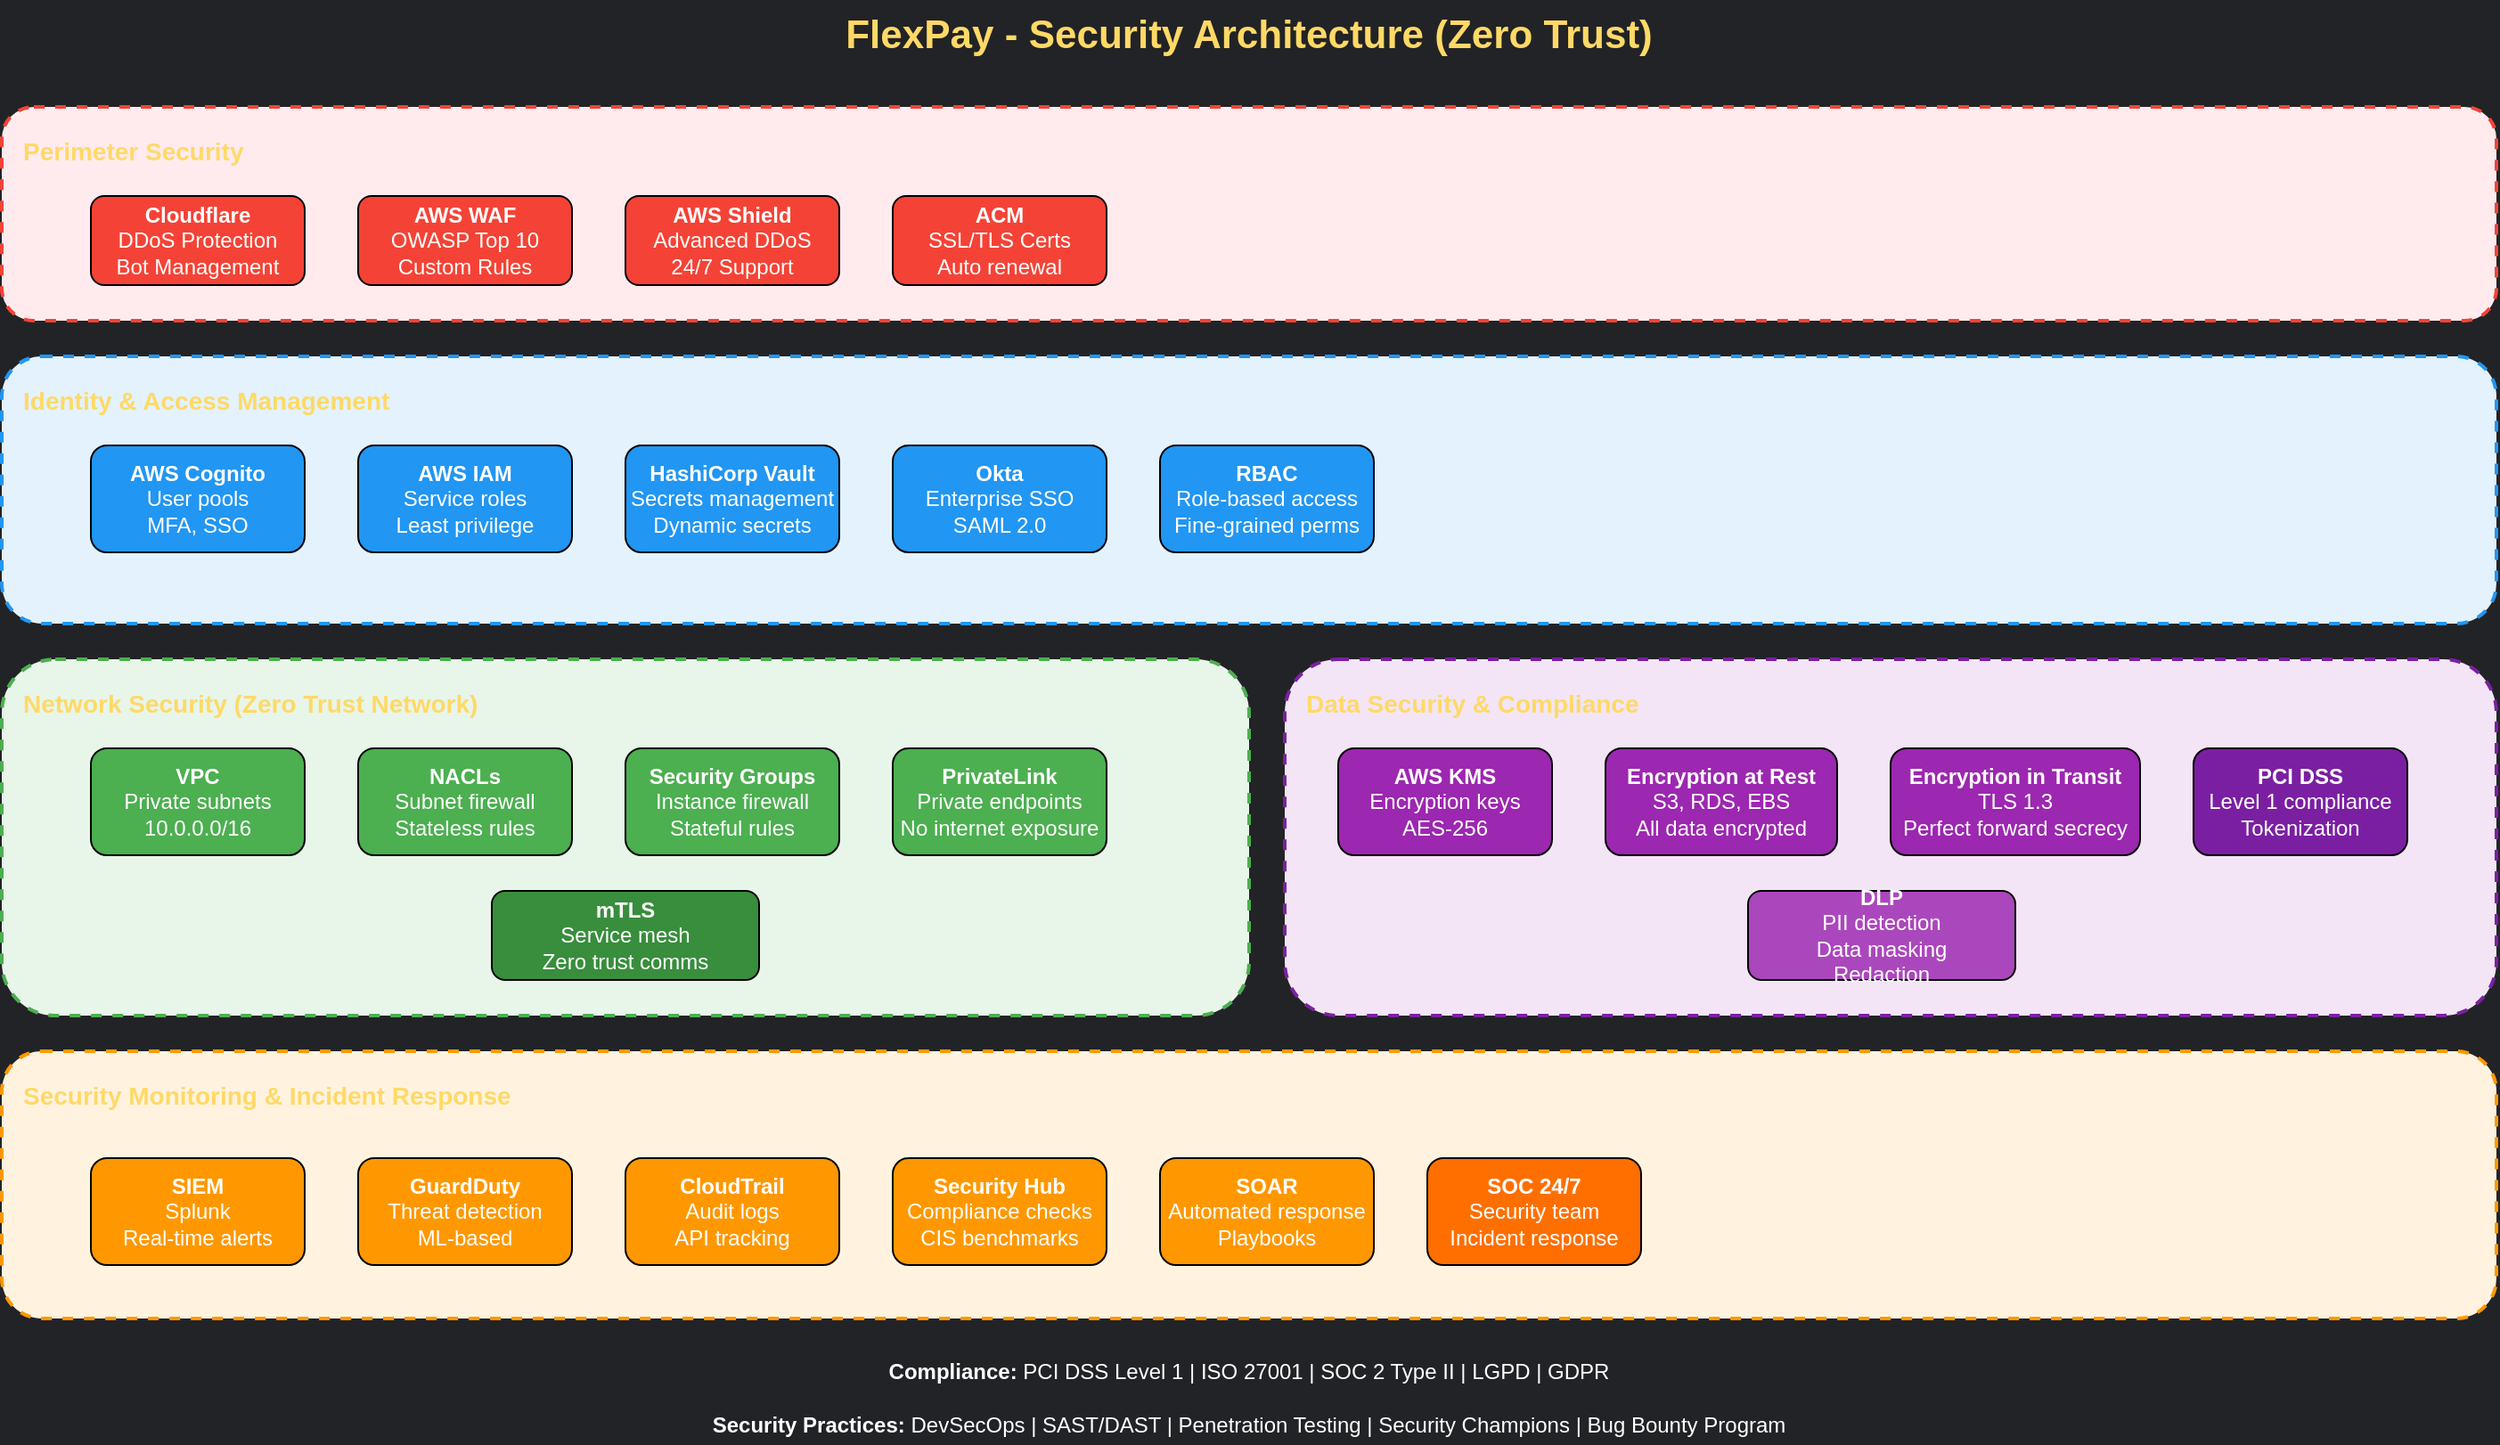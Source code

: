 <mxfile version="24.7.17" type="device">
  <diagram name="Security-Architecture" id="security_architecture">
    <mxGraphModel dx="1600" dy="900" grid="0" gridSize="10" guides="1" tooltips="1" connect="1" arrows="1" fold="1" page="1" pageScale="1" pageWidth="1600" pageHeight="1200" background="light-dark(#222326, #121212)" math="0" shadow="0">
      <root>
        <mxCell id="0" />
        <mxCell id="1" parent="0" />

        <!-- Title -->
        <mxCell id="title" value="FlexPay - Security Architecture (Zero Trust)" style="text;html=1;strokeColor=none;fillColor=none;align=center;verticalAlign=middle;whiteSpace=wrap;rounded=0;fontSize=22;fontStyle=1;sketch=1;curveFitting=1;jiggle=2;fontColor=#FFD966;" vertex="1" parent="1">
          <mxGeometry x="500" y="20" width="600" height="40" as="geometry" />
        </mxCell>

        <!-- Perimeter Security -->
        <mxCell id="perimeter_layer" value="" style="rounded=1;whiteSpace=wrap;html=1;fillColor=#ffebee;strokeColor=#f44336;strokeWidth=2;dashed=1;" vertex="1" parent="1">
          <mxGeometry x="100" y="80" width="1400" height="120" as="geometry" />
        </mxCell>

        <mxCell id="perimeter_label" value="&lt;b&gt;Perimeter Security&lt;/b&gt;" style="text;html=1;strokeColor=none;fillColor=none;align=left;verticalAlign=top;whiteSpace=wrap;rounded=0;fontSize=14;fontStyle=1;fontColor=#FFD966;" vertex="1" parent="1">
          <mxGeometry x="110" y="90" width="200" height="20" as="geometry" />
        </mxCell>

        <mxCell id="cloudflare" value="&lt;b&gt;Cloudflare&lt;/b&gt;&lt;br/&gt;DDoS Protection&lt;br/&gt;Bot Management" style="rounded=1;whiteSpace=wrap;html=1;fillColor=#f44336;fontColor=#ffffff;align=center;" vertex="1" parent="1">
          <mxGeometry x="150" y="130" width="120" height="50" as="geometry" />
        </mxCell>

        <mxCell id="waf" value="&lt;b&gt;AWS WAF&lt;/b&gt;&lt;br/&gt;OWASP Top 10&lt;br/&gt;Custom Rules" style="rounded=1;whiteSpace=wrap;html=1;fillColor=#f44336;fontColor=#ffffff;align=center;" vertex="1" parent="1">
          <mxGeometry x="300" y="130" width="120" height="50" as="geometry" />
        </mxCell>

        <mxCell id="shield" value="&lt;b&gt;AWS Shield&lt;/b&gt;&lt;br/&gt;Advanced DDoS&lt;br/&gt;24/7 Support" style="rounded=1;whiteSpace=wrap;html=1;fillColor=#f44336;fontColor=#ffffff;align=center;" vertex="1" parent="1">
          <mxGeometry x="450" y="130" width="120" height="50" as="geometry" />
        </mxCell>

        <mxCell id="acm" value="&lt;b&gt;ACM&lt;/b&gt;&lt;br/&gt;SSL/TLS Certs&lt;br/&gt;Auto renewal" style="rounded=1;whiteSpace=wrap;html=1;fillColor=#f44336;fontColor=#ffffff;align=center;" vertex="1" parent="1">
          <mxGeometry x="600" y="130" width="120" height="50" as="geometry" />
        </mxCell>

        <!-- Identity & Access -->
        <mxCell id="identity_layer" value="" style="rounded=1;whiteSpace=wrap;html=1;fillColor=#e3f2fd;strokeColor=#2196f3;strokeWidth=2;dashed=1;" vertex="1" parent="1">
          <mxGeometry x="100" y="220" width="1400" height="150" as="geometry" />
        </mxCell>

        <mxCell id="identity_label" value="&lt;b&gt;Identity &amp; Access Management&lt;/b&gt;" style="text;html=1;strokeColor=none;fillColor=none;align=left;verticalAlign=top;whiteSpace=wrap;rounded=0;fontSize=14;fontStyle=1;fontColor=#FFD966;" vertex="1" parent="1">
          <mxGeometry x="110" y="230" width="300" height="20" as="geometry" />
        </mxCell>

        <mxCell id="cognito" value="&lt;b&gt;AWS Cognito&lt;/b&gt;&lt;br/&gt;User pools&lt;br/&gt;MFA, SSO" style="rounded=1;whiteSpace=wrap;html=1;fillColor=#2196f3;fontColor=#ffffff;align=center;" vertex="1" parent="1">
          <mxGeometry x="150" y="270" width="120" height="60" as="geometry" />
        </mxCell>

        <mxCell id="iam" value="&lt;b&gt;AWS IAM&lt;/b&gt;&lt;br/&gt;Service roles&lt;br/&gt;Least privilege" style="rounded=1;whiteSpace=wrap;html=1;fillColor=#2196f3;fontColor=#ffffff;align=center;" vertex="1" parent="1">
          <mxGeometry x="300" y="270" width="120" height="60" as="geometry" />
        </mxCell>

        <mxCell id="vault" value="&lt;b&gt;HashiCorp Vault&lt;/b&gt;&lt;br/&gt;Secrets management&lt;br/&gt;Dynamic secrets" style="rounded=1;whiteSpace=wrap;html=1;fillColor=#2196f3;fontColor=#ffffff;align=center;" vertex="1" parent="1">
          <mxGeometry x="450" y="270" width="120" height="60" as="geometry" />
        </mxCell>

        <mxCell id="okta" value="&lt;b&gt;Okta&lt;/b&gt;&lt;br/&gt;Enterprise SSO&lt;br/&gt;SAML 2.0" style="rounded=1;whiteSpace=wrap;html=1;fillColor=#2196f3;fontColor=#ffffff;align=center;" vertex="1" parent="1">
          <mxGeometry x="600" y="270" width="120" height="60" as="geometry" />
        </mxCell>

        <mxCell id="rbac" value="&lt;b&gt;RBAC&lt;/b&gt;&lt;br/&gt;Role-based access&lt;br/&gt;Fine-grained perms" style="rounded=1;whiteSpace=wrap;html=1;fillColor=#2196f3;fontColor=#ffffff;align=center;" vertex="1" parent="1">
          <mxGeometry x="750" y="270" width="120" height="60" as="geometry" />
        </mxCell>

        <!-- Network Security -->
        <mxCell id="network_layer" value="" style="rounded=1;whiteSpace=wrap;html=1;fillColor=#e8f5e9;strokeColor=#4caf50;strokeWidth=2;dashed=1;" vertex="1" parent="1">
          <mxGeometry x="100" y="390" width="700" height="200" as="geometry" />
        </mxCell>

        <mxCell id="network_label" value="&lt;b&gt;Network Security (Zero Trust Network)&lt;/b&gt;" style="text;html=1;strokeColor=none;fillColor=none;align=left;verticalAlign=top;whiteSpace=wrap;rounded=0;fontSize=14;fontStyle=1;fontColor=#FFD966;" vertex="1" parent="1">
          <mxGeometry x="110" y="400" width="350" height="20" as="geometry" />
        </mxCell>

        <mxCell id="vpc" value="&lt;b&gt;VPC&lt;/b&gt;&lt;br/&gt;Private subnets&lt;br/&gt;10.0.0.0/16" style="rounded=1;whiteSpace=wrap;html=1;fillColor=#4caf50;fontColor=#ffffff;align=center;" vertex="1" parent="1">
          <mxGeometry x="150" y="440" width="120" height="60" as="geometry" />
        </mxCell>

        <mxCell id="nacl" value="&lt;b&gt;NACLs&lt;/b&gt;&lt;br/&gt;Subnet firewall&lt;br/&gt;Stateless rules" style="rounded=1;whiteSpace=wrap;html=1;fillColor=#4caf50;fontColor=#ffffff;align=center;" vertex="1" parent="1">
          <mxGeometry x="300" y="440" width="120" height="60" as="geometry" />
        </mxCell>

        <mxCell id="sg" value="&lt;b&gt;Security Groups&lt;/b&gt;&lt;br/&gt;Instance firewall&lt;br/&gt;Stateful rules" style="rounded=1;whiteSpace=wrap;html=1;fillColor=#4caf50;fontColor=#ffffff;align=center;" vertex="1" parent="1">
          <mxGeometry x="450" y="440" width="120" height="60" as="geometry" />
        </mxCell>

        <mxCell id="privatelink" value="&lt;b&gt;PrivateLink&lt;/b&gt;&lt;br/&gt;Private endpoints&lt;br/&gt;No internet exposure" style="rounded=1;whiteSpace=wrap;html=1;fillColor=#4caf50;fontColor=#ffffff;align=center;" vertex="1" parent="1">
          <mxGeometry x="600" y="440" width="120" height="60" as="geometry" />
        </mxCell>

        <mxCell id="mtls" value="&lt;b&gt;mTLS&lt;/b&gt;&lt;br/&gt;Service mesh&lt;br/&gt;Zero trust comms" style="rounded=1;whiteSpace=wrap;html=1;fillColor=#388e3c;fontColor=#ffffff;align=center;" vertex="1" parent="1">
          <mxGeometry x="375" y="520" width="150" height="50" as="geometry" />
        </mxCell>

        <!-- Data Security -->
        <mxCell id="data_layer" value="" style="rounded=1;whiteSpace=wrap;html=1;fillColor=#f3e5f5;strokeColor=#7b1fa2;strokeWidth=2;dashed=1;" vertex="1" parent="1">
          <mxGeometry x="820" y="390" width="680" height="200" as="geometry" />
        </mxCell>

        <mxCell id="data_label" value="&lt;b&gt;Data Security &amp; Compliance&lt;/b&gt;" style="text;html=1;strokeColor=none;fillColor=none;align=left;verticalAlign=top;whiteSpace=wrap;rounded=0;fontSize=14;fontStyle=1;fontColor=#FFD966;" vertex="1" parent="1">
          <mxGeometry x="830" y="400" width="300" height="20" as="geometry" />
        </mxCell>

        <mxCell id="kms" value="&lt;b&gt;AWS KMS&lt;/b&gt;&lt;br/&gt;Encryption keys&lt;br/&gt;AES-256" style="rounded=1;whiteSpace=wrap;html=1;fillColor=#9c27b0;fontColor=#ffffff;align=center;" vertex="1" parent="1">
          <mxGeometry x="850" y="440" width="120" height="60" as="geometry" />
        </mxCell>

        <mxCell id="encrypt_rest" value="&lt;b&gt;Encryption at Rest&lt;/b&gt;&lt;br/&gt;S3, RDS, EBS&lt;br/&gt;All data encrypted" style="rounded=1;whiteSpace=wrap;html=1;fillColor=#9c27b0;fontColor=#ffffff;align=center;" vertex="1" parent="1">
          <mxGeometry x="1000" y="440" width="130" height="60" as="geometry" />
        </mxCell>

        <mxCell id="encrypt_transit" value="&lt;b&gt;Encryption in Transit&lt;/b&gt;&lt;br/&gt;TLS 1.3&lt;br/&gt;Perfect forward secrecy" style="rounded=1;whiteSpace=wrap;html=1;fillColor=#9c27b0;fontColor=#ffffff;align=center;" vertex="1" parent="1">
          <mxGeometry x="1160" y="440" width="140" height="60" as="geometry" />
        </mxCell>

        <mxCell id="pci_dss" value="&lt;b&gt;PCI DSS&lt;/b&gt;&lt;br/&gt;Level 1 compliance&lt;br/&gt;Tokenization" style="rounded=1;whiteSpace=wrap;html=1;fillColor=#7b1fa2;fontColor=#ffffff;align=center;" vertex="1" parent="1">
          <mxGeometry x="1330" y="440" width="120" height="60" as="geometry" />
        </mxCell>

        <mxCell id="dlp" value="&lt;b&gt;DLP&lt;/b&gt;&lt;br/&gt;PII detection&lt;br/&gt;Data masking&lt;br/&gt;Redaction" style="rounded=1;whiteSpace=wrap;html=1;fillColor=#ab47bc;fontColor=#ffffff;align=center;" vertex="1" parent="1">
          <mxGeometry x="1080" y="520" width="150" height="50" as="geometry" />
        </mxCell>

        <!-- Monitoring & Response -->
        <mxCell id="monitoring_layer" value="" style="rounded=1;whiteSpace=wrap;html=1;fillColor=#fff3e0;strokeColor=#ff9800;strokeWidth=2;dashed=1;" vertex="1" parent="1">
          <mxGeometry x="100" y="610" width="1400" height="150" as="geometry" />
        </mxCell>

        <mxCell id="monitoring_label" value="&lt;b&gt;Security Monitoring &amp; Incident Response&lt;/b&gt;" style="text;html=1;strokeColor=none;fillColor=none;align=left;verticalAlign=top;whiteSpace=wrap;rounded=0;fontSize=14;fontStyle=1;fontColor=#FFD966;" vertex="1" parent="1">
          <mxGeometry x="110" y="620" width="400" height="20" as="geometry" />
        </mxCell>

        <mxCell id="siem" value="&lt;b&gt;SIEM&lt;/b&gt;&lt;br/&gt;Splunk&lt;br/&gt;Real-time alerts" style="rounded=1;whiteSpace=wrap;html=1;fillColor=#ff9800;fontColor=#ffffff;align=center;" vertex="1" parent="1">
          <mxGeometry x="150" y="670" width="120" height="60" as="geometry" />
        </mxCell>

        <mxCell id="guardduty" value="&lt;b&gt;GuardDuty&lt;/b&gt;&lt;br/&gt;Threat detection&lt;br/&gt;ML-based" style="rounded=1;whiteSpace=wrap;html=1;fillColor=#ff9800;fontColor=#ffffff;align=center;" vertex="1" parent="1">
          <mxGeometry x="300" y="670" width="120" height="60" as="geometry" />
        </mxCell>

        <mxCell id="cloudtrail" value="&lt;b&gt;CloudTrail&lt;/b&gt;&lt;br/&gt;Audit logs&lt;br/&gt;API tracking" style="rounded=1;whiteSpace=wrap;html=1;fillColor=#ff9800;fontColor=#ffffff;align=center;" vertex="1" parent="1">
          <mxGeometry x="450" y="670" width="120" height="60" as="geometry" />
        </mxCell>

        <mxCell id="securityhub" value="&lt;b&gt;Security Hub&lt;/b&gt;&lt;br/&gt;Compliance checks&lt;br/&gt;CIS benchmarks" style="rounded=1;whiteSpace=wrap;html=1;fillColor=#ff9800;fontColor=#ffffff;align=center;" vertex="1" parent="1">
          <mxGeometry x="600" y="670" width="120" height="60" as="geometry" />
        </mxCell>

        <mxCell id="soar" value="&lt;b&gt;SOAR&lt;/b&gt;&lt;br/&gt;Automated response&lt;br/&gt;Playbooks" style="rounded=1;whiteSpace=wrap;html=1;fillColor=#ff9800;fontColor=#ffffff;align=center;" vertex="1" parent="1">
          <mxGeometry x="750" y="670" width="120" height="60" as="geometry" />
        </mxCell>

        <mxCell id="soc" value="&lt;b&gt;SOC 24/7&lt;/b&gt;&lt;br/&gt;Security team&lt;br/&gt;Incident response" style="rounded=1;whiteSpace=wrap;html=1;fillColor=#ff6f00;fontColor=#ffffff;align=center;" vertex="1" parent="1">
          <mxGeometry x="900" y="670" width="120" height="60" as="geometry" />
        </mxCell>

        <!-- Compliance Badges -->
        <mxCell id="compliance_badges" value="&lt;b&gt;Compliance:&lt;/b&gt; PCI DSS Level 1 | ISO 27001 | SOC 2 Type II | LGPD | GDPR" style="text;html=1;strokeColor=none;fillColor=none;align=center;verticalAlign=middle;whiteSpace=wrap;rounded=0;fontSize=12;fontStyle=0;fontColor=#FFFFFF;" vertex="1" parent="1">
          <mxGeometry x="100" y="780" width="1400" height="20" as="geometry" />
        </mxCell>

        <!-- Security Practices -->
        <mxCell id="practices" value="&lt;b&gt;Security Practices:&lt;/b&gt; DevSecOps | SAST/DAST | Penetration Testing | Security Champions | Bug Bounty Program" style="text;html=1;strokeColor=none;fillColor=none;align=center;verticalAlign=middle;whiteSpace=wrap;rounded=0;fontSize=12;fontStyle=0;fontColor=#FFFFFF;" vertex="1" parent="1">
          <mxGeometry x="100" y="810" width="1400" height="20" as="geometry" />
        </mxCell>

      </root>
    </mxGraphModel>
  </diagram>
</mxfile>